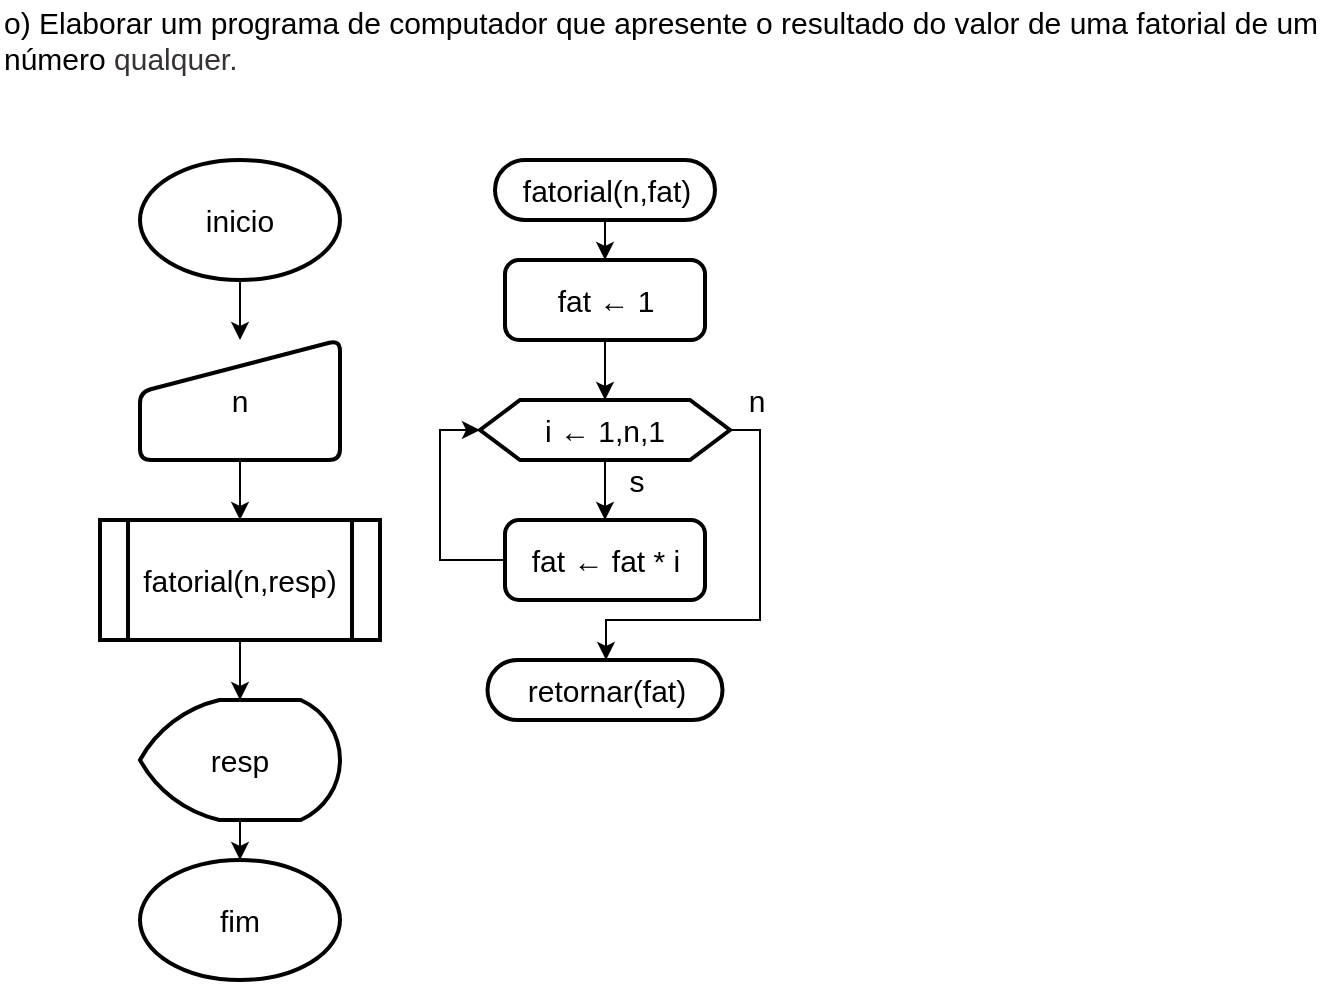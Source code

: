 <mxfile version="19.0.3" type="device"><diagram id="x_s3d5vWFkE_-yxhtfm-" name="Página-1"><mxGraphModel dx="1422" dy="865" grid="1" gridSize="10" guides="1" tooltips="1" connect="1" arrows="1" fold="1" page="1" pageScale="1" pageWidth="827" pageHeight="1169" math="0" shadow="0"><root><mxCell id="0"/><mxCell id="1" parent="0"/><mxCell id="KZhY-xUNNQciZ6OEdBUc-1" value="&lt;span class=&quot;fontstyle0&quot; style=&quot;font-size: 15px;&quot;&gt;o) Elaborar um programa de computador que apresente o resultado do valor de uma fatorial de um&lt;br style=&quot;font-size: 15px;&quot;&gt;número &lt;/span&gt;&lt;span style=&quot;color: rgb(54, 49, 52); font-size: 15px;&quot; class=&quot;fontstyle0&quot;&gt;qualquer.&lt;/span&gt; &lt;br style=&quot;font-size: 15px;&quot;&gt;" style="text;html=1;align=left;verticalAlign=middle;resizable=0;points=[];autosize=1;strokeColor=none;fillColor=none;fontSize=15;" parent="1" vertex="1"><mxGeometry width="670" height="40" as="geometry"/></mxCell><mxCell id="KZhY-xUNNQciZ6OEdBUc-2" value="fim" style="strokeWidth=2;html=1;shape=mxgraph.flowchart.start_1;whiteSpace=wrap;fontSize=15;" parent="1" vertex="1"><mxGeometry x="70" y="430" width="100" height="60" as="geometry"/></mxCell><mxCell id="KZhY-xUNNQciZ6OEdBUc-5" value="" style="edgeStyle=orthogonalEdgeStyle;rounded=0;orthogonalLoop=1;jettySize=auto;html=1;fontSize=15;" parent="1" source="KZhY-xUNNQciZ6OEdBUc-3" target="KZhY-xUNNQciZ6OEdBUc-4" edge="1"><mxGeometry relative="1" as="geometry"/></mxCell><mxCell id="KZhY-xUNNQciZ6OEdBUc-3" value="inicio" style="strokeWidth=2;html=1;shape=mxgraph.flowchart.start_1;whiteSpace=wrap;fontSize=15;" parent="1" vertex="1"><mxGeometry x="70" y="80" width="100" height="60" as="geometry"/></mxCell><mxCell id="KZhY-xUNNQciZ6OEdBUc-7" value="" style="edgeStyle=orthogonalEdgeStyle;rounded=0;orthogonalLoop=1;jettySize=auto;html=1;fontSize=15;" parent="1" source="KZhY-xUNNQciZ6OEdBUc-4" target="KZhY-xUNNQciZ6OEdBUc-6" edge="1"><mxGeometry relative="1" as="geometry"/></mxCell><mxCell id="KZhY-xUNNQciZ6OEdBUc-4" value="n" style="html=1;strokeWidth=2;shape=manualInput;whiteSpace=wrap;rounded=1;size=26;arcSize=11;fontSize=15;" parent="1" vertex="1"><mxGeometry x="70" y="170" width="100" height="60" as="geometry"/></mxCell><mxCell id="PI-0zLlA9EasfoxdtQ1q-1" value="" style="edgeStyle=orthogonalEdgeStyle;rounded=0;orthogonalLoop=1;jettySize=auto;html=1;" edge="1" parent="1" source="KZhY-xUNNQciZ6OEdBUc-6" target="KZhY-xUNNQciZ6OEdBUc-21"><mxGeometry relative="1" as="geometry"/></mxCell><mxCell id="KZhY-xUNNQciZ6OEdBUc-6" value="fatorial(n,resp)" style="shape=process;whiteSpace=wrap;html=1;backgroundOutline=1;fontSize=15;strokeWidth=2;rounded=1;arcSize=0;" parent="1" vertex="1"><mxGeometry x="50" y="260" width="140" height="60" as="geometry"/></mxCell><mxCell id="KZhY-xUNNQciZ6OEdBUc-20" style="edgeStyle=orthogonalEdgeStyle;rounded=0;orthogonalLoop=1;jettySize=auto;html=1;exitX=0;exitY=0.5;exitDx=0;exitDy=0;entryX=0;entryY=0.5;entryDx=0;entryDy=0;fontSize=15;" parent="1" source="KZhY-xUNNQciZ6OEdBUc-9" target="KZhY-xUNNQciZ6OEdBUc-16" edge="1"><mxGeometry relative="1" as="geometry"/></mxCell><mxCell id="KZhY-xUNNQciZ6OEdBUc-9" value="fat ← fat * i" style="rounded=1;whiteSpace=wrap;html=1;absoluteArcSize=1;arcSize=14;strokeWidth=2;fontSize=15;" parent="1" vertex="1"><mxGeometry x="252.5" y="260" width="100" height="40" as="geometry"/></mxCell><mxCell id="KZhY-xUNNQciZ6OEdBUc-17" value="" style="edgeStyle=orthogonalEdgeStyle;rounded=0;orthogonalLoop=1;jettySize=auto;html=1;fontSize=15;" parent="1" source="KZhY-xUNNQciZ6OEdBUc-10" target="KZhY-xUNNQciZ6OEdBUc-16" edge="1"><mxGeometry relative="1" as="geometry"/></mxCell><mxCell id="KZhY-xUNNQciZ6OEdBUc-10" value="fat ← 1" style="rounded=1;whiteSpace=wrap;html=1;absoluteArcSize=1;arcSize=14;strokeWidth=2;fontSize=15;" parent="1" vertex="1"><mxGeometry x="252.5" y="130" width="100" height="40" as="geometry"/></mxCell><mxCell id="KZhY-xUNNQciZ6OEdBUc-14" value="" style="edgeStyle=orthogonalEdgeStyle;rounded=0;orthogonalLoop=1;jettySize=auto;html=1;fontSize=15;" parent="1" source="KZhY-xUNNQciZ6OEdBUc-12" target="KZhY-xUNNQciZ6OEdBUc-10" edge="1"><mxGeometry relative="1" as="geometry"/></mxCell><mxCell id="KZhY-xUNNQciZ6OEdBUc-12" value="&lt;span style=&quot;&quot;&gt;fatorial(n,fat)&lt;/span&gt;" style="html=1;dashed=0;whitespace=wrap;shape=mxgraph.dfd.start;fontSize=15;strokeWidth=2;" parent="1" vertex="1"><mxGeometry x="247.5" y="80" width="110" height="30" as="geometry"/></mxCell><mxCell id="KZhY-xUNNQciZ6OEdBUc-13" value="retornar(fat)" style="html=1;dashed=0;whitespace=wrap;shape=mxgraph.dfd.start;fontSize=15;strokeWidth=2;" parent="1" vertex="1"><mxGeometry x="243.75" y="330" width="117.5" height="30" as="geometry"/></mxCell><mxCell id="KZhY-xUNNQciZ6OEdBUc-18" value="" style="edgeStyle=orthogonalEdgeStyle;rounded=0;orthogonalLoop=1;jettySize=auto;html=1;fontSize=15;" parent="1" source="KZhY-xUNNQciZ6OEdBUc-16" target="KZhY-xUNNQciZ6OEdBUc-9" edge="1"><mxGeometry relative="1" as="geometry"/></mxCell><mxCell id="PI-0zLlA9EasfoxdtQ1q-3" style="edgeStyle=orthogonalEdgeStyle;rounded=0;orthogonalLoop=1;jettySize=auto;html=1;exitX=1;exitY=0.5;exitDx=0;exitDy=0;" edge="1" parent="1" source="KZhY-xUNNQciZ6OEdBUc-16" target="KZhY-xUNNQciZ6OEdBUc-13"><mxGeometry relative="1" as="geometry"><Array as="points"><mxPoint x="380" y="215"/><mxPoint x="380" y="310"/><mxPoint x="303" y="310"/></Array></mxGeometry></mxCell><mxCell id="KZhY-xUNNQciZ6OEdBUc-16" value="i ← 1,n,1" style="shape=hexagon;perimeter=hexagonPerimeter2;whiteSpace=wrap;html=1;fixedSize=1;fontSize=15;rounded=1;arcSize=0;strokeWidth=2;" parent="1" vertex="1"><mxGeometry x="240" y="200" width="125" height="30" as="geometry"/></mxCell><mxCell id="KZhY-xUNNQciZ6OEdBUc-19" value="s" style="text;html=1;align=center;verticalAlign=middle;resizable=0;points=[];autosize=1;strokeColor=none;fillColor=none;fontSize=15;" parent="1" vertex="1"><mxGeometry x="307.5" y="230" width="20" height="20" as="geometry"/></mxCell><mxCell id="PI-0zLlA9EasfoxdtQ1q-2" value="" style="edgeStyle=orthogonalEdgeStyle;rounded=0;orthogonalLoop=1;jettySize=auto;html=1;" edge="1" parent="1" source="KZhY-xUNNQciZ6OEdBUc-21" target="KZhY-xUNNQciZ6OEdBUc-2"><mxGeometry relative="1" as="geometry"/></mxCell><mxCell id="KZhY-xUNNQciZ6OEdBUc-21" value="resp" style="strokeWidth=2;html=1;shape=mxgraph.flowchart.display;whiteSpace=wrap;fontSize=15;" parent="1" vertex="1"><mxGeometry x="70" y="350" width="100" height="60" as="geometry"/></mxCell><mxCell id="KZhY-xUNNQciZ6OEdBUc-24" value="n" style="text;html=1;align=center;verticalAlign=middle;resizable=0;points=[];autosize=1;strokeColor=none;fillColor=none;fontSize=15;" parent="1" vertex="1"><mxGeometry x="367.5" y="190" width="20" height="20" as="geometry"/></mxCell></root></mxGraphModel></diagram></mxfile>